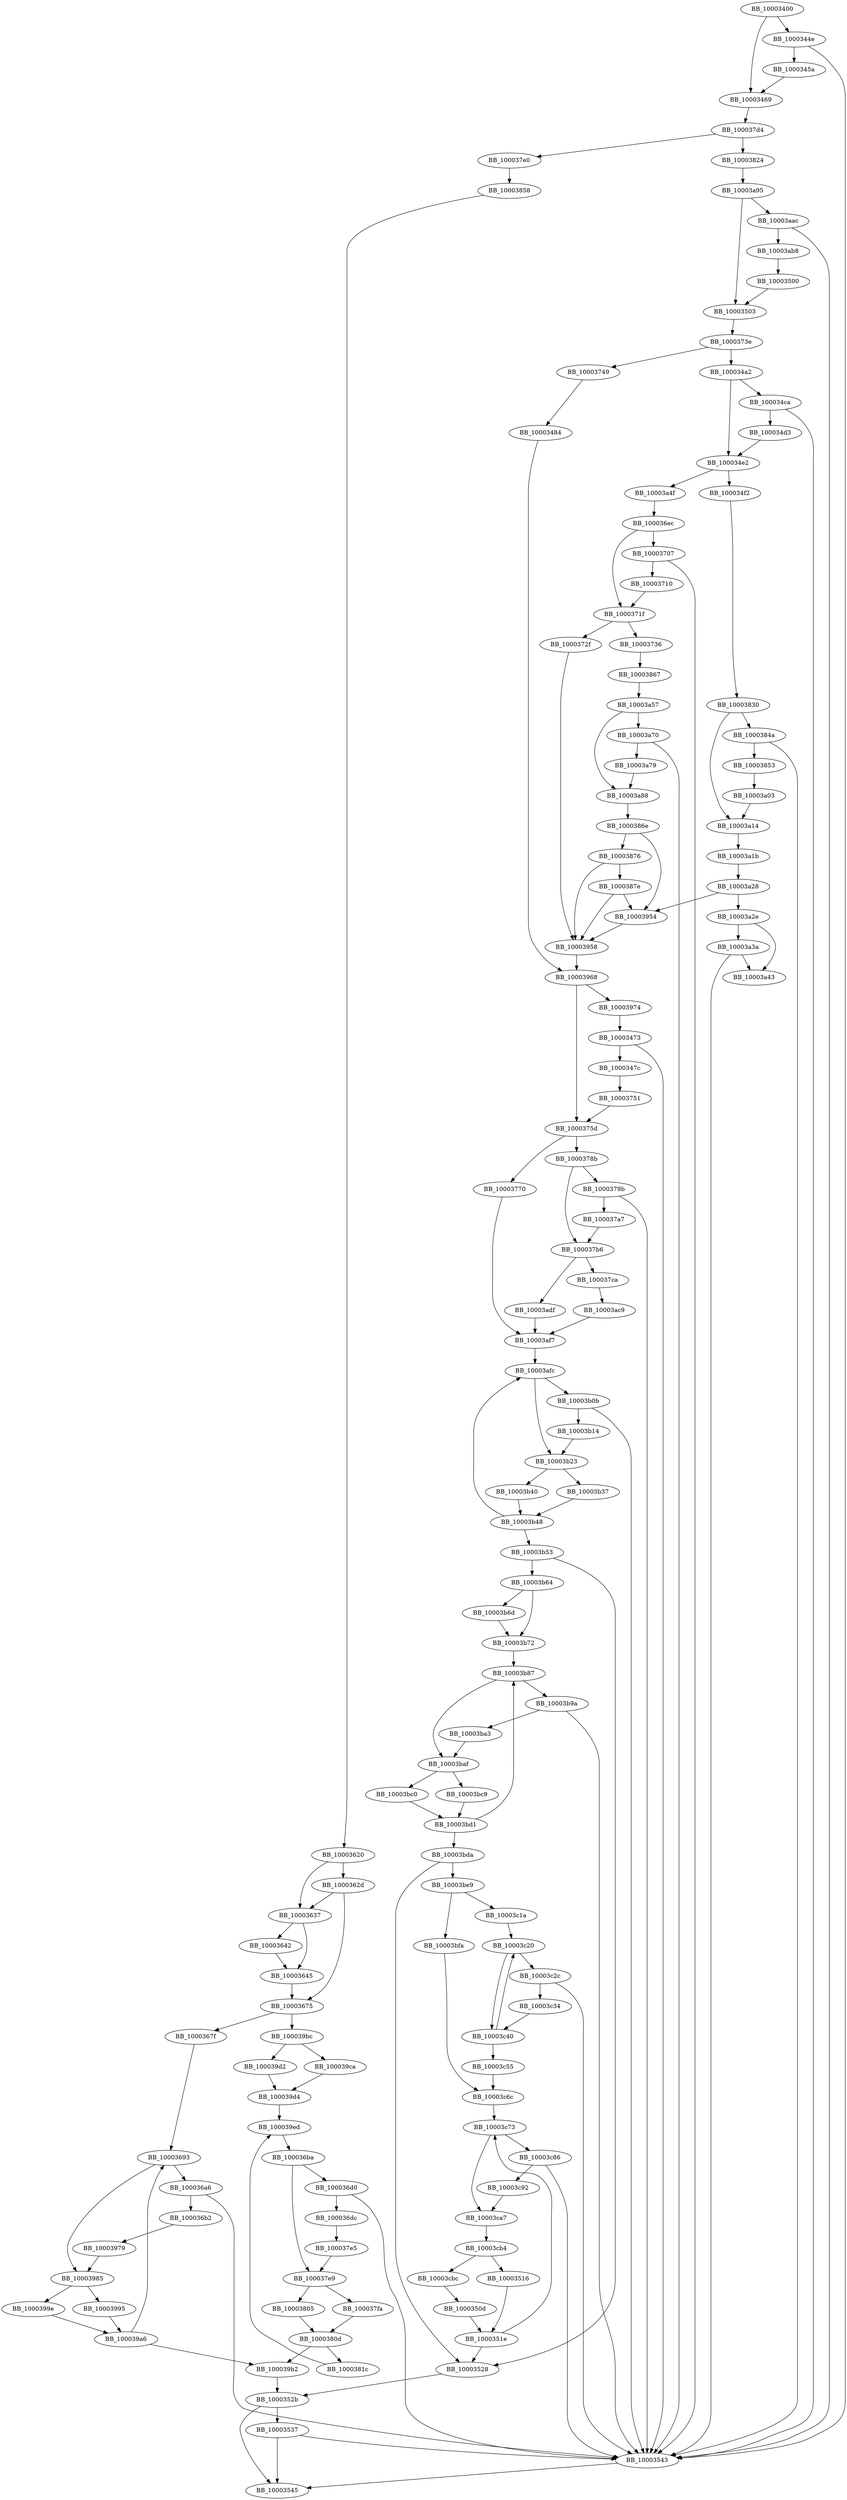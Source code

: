 DiGraph sub_10003400{
BB_10003400->BB_1000344e
BB_10003400->BB_10003469
BB_1000344e->BB_1000345a
BB_1000344e->BB_10003543
BB_1000345a->BB_10003469
BB_10003469->BB_100037d4
BB_10003473->BB_1000347c
BB_10003473->BB_10003543
BB_1000347c->BB_10003751
BB_10003484->BB_10003968
BB_100034a2->BB_100034ca
BB_100034a2->BB_100034e2
BB_100034ca->BB_100034d3
BB_100034ca->BB_10003543
BB_100034d3->BB_100034e2
BB_100034e2->BB_100034f2
BB_100034e2->BB_10003a4f
BB_100034f2->BB_10003830
BB_10003500->BB_10003503
BB_10003503->BB_1000373e
BB_1000350d->BB_1000351e
BB_10003516->BB_1000351e
BB_1000351e->BB_10003528
BB_1000351e->BB_10003c73
BB_10003528->BB_1000352b
BB_1000352b->BB_10003537
BB_1000352b->BB_10003545
BB_10003537->BB_10003543
BB_10003537->BB_10003545
BB_10003543->BB_10003545
BB_10003620->BB_1000362d
BB_10003620->BB_10003637
BB_1000362d->BB_10003637
BB_1000362d->BB_10003675
BB_10003637->BB_10003642
BB_10003637->BB_10003645
BB_10003642->BB_10003645
BB_10003645->BB_10003675
BB_10003675->BB_1000367f
BB_10003675->BB_100039bc
BB_1000367f->BB_10003693
BB_10003693->BB_100036a6
BB_10003693->BB_10003985
BB_100036a6->BB_10003543
BB_100036a6->BB_100036b2
BB_100036b2->BB_10003979
BB_100036ba->BB_100036d0
BB_100036ba->BB_100037e9
BB_100036d0->BB_10003543
BB_100036d0->BB_100036dc
BB_100036dc->BB_100037e5
BB_100036ec->BB_10003707
BB_100036ec->BB_1000371f
BB_10003707->BB_10003543
BB_10003707->BB_10003710
BB_10003710->BB_1000371f
BB_1000371f->BB_1000372f
BB_1000371f->BB_10003736
BB_1000372f->BB_10003958
BB_10003736->BB_10003867
BB_1000373e->BB_100034a2
BB_1000373e->BB_10003749
BB_10003749->BB_10003484
BB_10003751->BB_1000375d
BB_1000375d->BB_10003770
BB_1000375d->BB_1000378b
BB_10003770->BB_10003af7
BB_1000378b->BB_1000379b
BB_1000378b->BB_100037b6
BB_1000379b->BB_10003543
BB_1000379b->BB_100037a7
BB_100037a7->BB_100037b6
BB_100037b6->BB_100037ca
BB_100037b6->BB_10003adf
BB_100037ca->BB_10003ac9
BB_100037d4->BB_100037e0
BB_100037d4->BB_10003824
BB_100037e0->BB_10003858
BB_100037e5->BB_100037e9
BB_100037e9->BB_100037fa
BB_100037e9->BB_10003805
BB_100037fa->BB_1000380d
BB_10003805->BB_1000380d
BB_1000380d->BB_1000381c
BB_1000380d->BB_100039b2
BB_1000381c->BB_100039ed
BB_10003824->BB_10003a95
BB_10003830->BB_1000384a
BB_10003830->BB_10003a14
BB_1000384a->BB_10003543
BB_1000384a->BB_10003853
BB_10003853->BB_10003a03
BB_10003858->BB_10003620
BB_10003867->BB_10003a57
BB_1000386e->BB_10003876
BB_1000386e->BB_10003954
BB_10003876->BB_1000387e
BB_10003876->BB_10003958
BB_1000387e->BB_10003954
BB_1000387e->BB_10003958
BB_10003954->BB_10003958
BB_10003958->BB_10003968
BB_10003968->BB_1000375d
BB_10003968->BB_10003974
BB_10003974->BB_10003473
BB_10003979->BB_10003985
BB_10003985->BB_10003995
BB_10003985->BB_1000399e
BB_10003995->BB_100039a6
BB_1000399e->BB_100039a6
BB_100039a6->BB_10003693
BB_100039a6->BB_100039b2
BB_100039b2->BB_1000352b
BB_100039bc->BB_100039ca
BB_100039bc->BB_100039d2
BB_100039ca->BB_100039d4
BB_100039d2->BB_100039d4
BB_100039d4->BB_100039ed
BB_100039ed->BB_100036ba
BB_10003a03->BB_10003a14
BB_10003a14->BB_10003a1b
BB_10003a1b->BB_10003a28
BB_10003a28->BB_10003954
BB_10003a28->BB_10003a2e
BB_10003a2e->BB_10003a3a
BB_10003a2e->BB_10003a43
BB_10003a3a->BB_10003543
BB_10003a3a->BB_10003a43
BB_10003a4f->BB_100036ec
BB_10003a57->BB_10003a70
BB_10003a57->BB_10003a88
BB_10003a70->BB_10003543
BB_10003a70->BB_10003a79
BB_10003a79->BB_10003a88
BB_10003a88->BB_1000386e
BB_10003a95->BB_10003503
BB_10003a95->BB_10003aac
BB_10003aac->BB_10003543
BB_10003aac->BB_10003ab8
BB_10003ab8->BB_10003500
BB_10003ac9->BB_10003af7
BB_10003adf->BB_10003af7
BB_10003af7->BB_10003afc
BB_10003afc->BB_10003b0b
BB_10003afc->BB_10003b23
BB_10003b0b->BB_10003543
BB_10003b0b->BB_10003b14
BB_10003b14->BB_10003b23
BB_10003b23->BB_10003b37
BB_10003b23->BB_10003b40
BB_10003b37->BB_10003b48
BB_10003b40->BB_10003b48
BB_10003b48->BB_10003afc
BB_10003b48->BB_10003b53
BB_10003b53->BB_10003528
BB_10003b53->BB_10003b64
BB_10003b64->BB_10003b6d
BB_10003b64->BB_10003b72
BB_10003b6d->BB_10003b72
BB_10003b72->BB_10003b87
BB_10003b87->BB_10003b9a
BB_10003b87->BB_10003baf
BB_10003b9a->BB_10003543
BB_10003b9a->BB_10003ba3
BB_10003ba3->BB_10003baf
BB_10003baf->BB_10003bc0
BB_10003baf->BB_10003bc9
BB_10003bc0->BB_10003bd1
BB_10003bc9->BB_10003bd1
BB_10003bd1->BB_10003b87
BB_10003bd1->BB_10003bda
BB_10003bda->BB_10003528
BB_10003bda->BB_10003be9
BB_10003be9->BB_10003bfa
BB_10003be9->BB_10003c1a
BB_10003bfa->BB_10003c6c
BB_10003c1a->BB_10003c20
BB_10003c20->BB_10003c2c
BB_10003c20->BB_10003c40
BB_10003c2c->BB_10003543
BB_10003c2c->BB_10003c34
BB_10003c34->BB_10003c40
BB_10003c40->BB_10003c20
BB_10003c40->BB_10003c55
BB_10003c55->BB_10003c6c
BB_10003c6c->BB_10003c73
BB_10003c73->BB_10003c86
BB_10003c73->BB_10003ca7
BB_10003c86->BB_10003543
BB_10003c86->BB_10003c92
BB_10003c92->BB_10003ca7
BB_10003ca7->BB_10003cb4
BB_10003cb4->BB_10003516
BB_10003cb4->BB_10003cbc
BB_10003cbc->BB_1000350d
}
